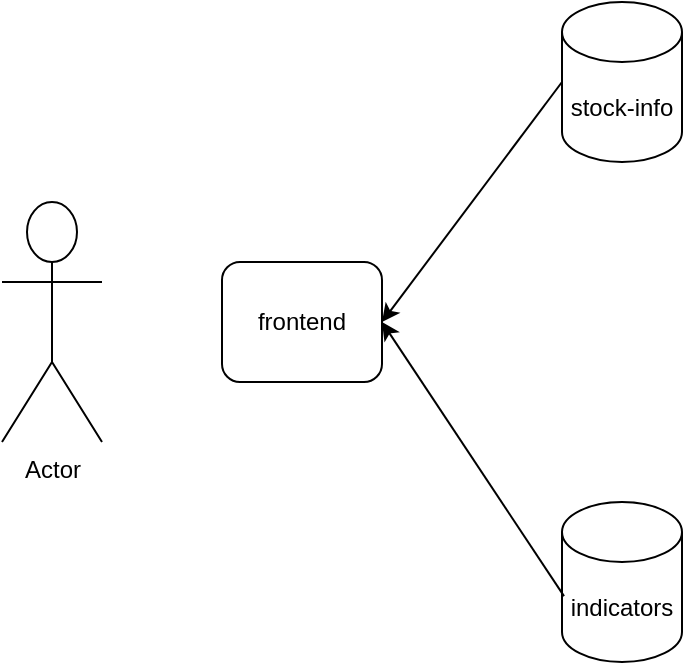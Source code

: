 <mxfile version="20.3.5" type="github">
  <diagram id="cwuAHb5kfraua9O70WIg" name="Page-1">
    <mxGraphModel dx="1018" dy="657" grid="1" gridSize="10" guides="1" tooltips="1" connect="1" arrows="1" fold="1" page="1" pageScale="1" pageWidth="850" pageHeight="1100" math="0" shadow="0">
      <root>
        <mxCell id="0" />
        <mxCell id="1" parent="0" />
        <mxCell id="NB_EdpPb3LNE-C1aPvxd-1" value="Actor" style="shape=umlActor;verticalLabelPosition=bottom;verticalAlign=top;html=1;outlineConnect=0;" vertex="1" parent="1">
          <mxGeometry x="20" y="140" width="50" height="120" as="geometry" />
        </mxCell>
        <mxCell id="NB_EdpPb3LNE-C1aPvxd-2" value="frontend" style="rounded=1;whiteSpace=wrap;html=1;" vertex="1" parent="1">
          <mxGeometry x="130" y="170" width="80" height="60" as="geometry" />
        </mxCell>
        <mxCell id="NB_EdpPb3LNE-C1aPvxd-3" value="stock-info" style="shape=cylinder3;whiteSpace=wrap;html=1;boundedLbl=1;backgroundOutline=1;size=15;" vertex="1" parent="1">
          <mxGeometry x="300" y="40" width="60" height="80" as="geometry" />
        </mxCell>
        <mxCell id="NB_EdpPb3LNE-C1aPvxd-4" value="indicators" style="shape=cylinder3;whiteSpace=wrap;html=1;boundedLbl=1;backgroundOutline=1;size=15;" vertex="1" parent="1">
          <mxGeometry x="300" y="290" width="60" height="80" as="geometry" />
        </mxCell>
        <mxCell id="NB_EdpPb3LNE-C1aPvxd-5" value="" style="endArrow=classic;html=1;rounded=0;entryX=1;entryY=0.5;entryDx=0;entryDy=0;exitX=0;exitY=0.5;exitDx=0;exitDy=0;exitPerimeter=0;" edge="1" parent="1" source="NB_EdpPb3LNE-C1aPvxd-3" target="NB_EdpPb3LNE-C1aPvxd-2">
          <mxGeometry width="50" height="50" relative="1" as="geometry">
            <mxPoint x="400" y="370" as="sourcePoint" />
            <mxPoint x="450" y="320" as="targetPoint" />
          </mxGeometry>
        </mxCell>
        <mxCell id="NB_EdpPb3LNE-C1aPvxd-6" value="" style="endArrow=classic;html=1;rounded=0;entryX=1;entryY=0.5;entryDx=0;entryDy=0;exitX=0.017;exitY=0.588;exitDx=0;exitDy=0;exitPerimeter=0;" edge="1" parent="1" source="NB_EdpPb3LNE-C1aPvxd-4" target="NB_EdpPb3LNE-C1aPvxd-2">
          <mxGeometry width="50" height="50" relative="1" as="geometry">
            <mxPoint x="400" y="370" as="sourcePoint" />
            <mxPoint x="450" y="320" as="targetPoint" />
          </mxGeometry>
        </mxCell>
      </root>
    </mxGraphModel>
  </diagram>
</mxfile>
